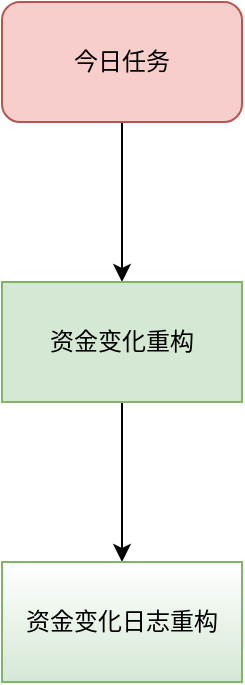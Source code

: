 <mxfile version="17.2.5" type="github">
  <diagram id="7-cY0dzfDdKi5WEk2bNz" name="Page-1">
    <mxGraphModel dx="734" dy="724" grid="1" gridSize="10" guides="1" tooltips="1" connect="1" arrows="1" fold="1" page="1" pageScale="1" pageWidth="827" pageHeight="1169" math="0" shadow="0">
      <root>
        <mxCell id="0" />
        <mxCell id="1" parent="0" />
        <mxCell id="xHhuRk0VI-RRmQqVZv0m-3" value="" style="edgeStyle=orthogonalEdgeStyle;rounded=0;orthogonalLoop=1;jettySize=auto;html=1;" edge="1" parent="1" source="xHhuRk0VI-RRmQqVZv0m-1">
          <mxGeometry relative="1" as="geometry">
            <mxPoint x="160" y="210" as="targetPoint" />
          </mxGeometry>
        </mxCell>
        <mxCell id="xHhuRk0VI-RRmQqVZv0m-1" value="今日任务" style="rounded=1;whiteSpace=wrap;html=1;fillColor=#f8cecc;strokeColor=#b85450;" vertex="1" parent="1">
          <mxGeometry x="100" y="70" width="120" height="60" as="geometry" />
        </mxCell>
        <mxCell id="xHhuRk0VI-RRmQqVZv0m-7" value="" style="edgeStyle=orthogonalEdgeStyle;rounded=0;orthogonalLoop=1;jettySize=auto;html=1;" edge="1" parent="1" source="xHhuRk0VI-RRmQqVZv0m-4" target="xHhuRk0VI-RRmQqVZv0m-6">
          <mxGeometry relative="1" as="geometry" />
        </mxCell>
        <mxCell id="xHhuRk0VI-RRmQqVZv0m-4" value="资金变化重构" style="rounded=0;whiteSpace=wrap;html=1;fillColor=#d5e8d4;strokeColor=#82b366;" vertex="1" parent="1">
          <mxGeometry x="100" y="210" width="120" height="60" as="geometry" />
        </mxCell>
        <mxCell id="xHhuRk0VI-RRmQqVZv0m-6" value="资金变化日志重构" style="whiteSpace=wrap;html=1;rounded=0;fillColor=#d5e8d4;strokeColor=#82b366;gradientColor=#ffffff;gradientDirection=north;" vertex="1" parent="1">
          <mxGeometry x="100" y="350" width="120" height="60" as="geometry" />
        </mxCell>
      </root>
    </mxGraphModel>
  </diagram>
</mxfile>
